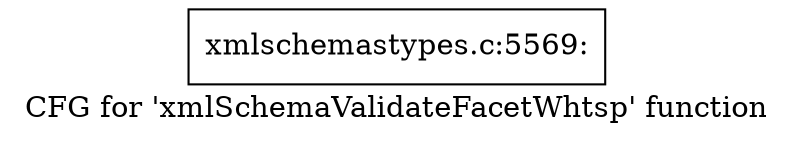 digraph "CFG for 'xmlSchemaValidateFacetWhtsp' function" {
	label="CFG for 'xmlSchemaValidateFacetWhtsp' function";

	Node0x5744d00 [shape=record,label="{xmlschemastypes.c:5569:}"];
}

